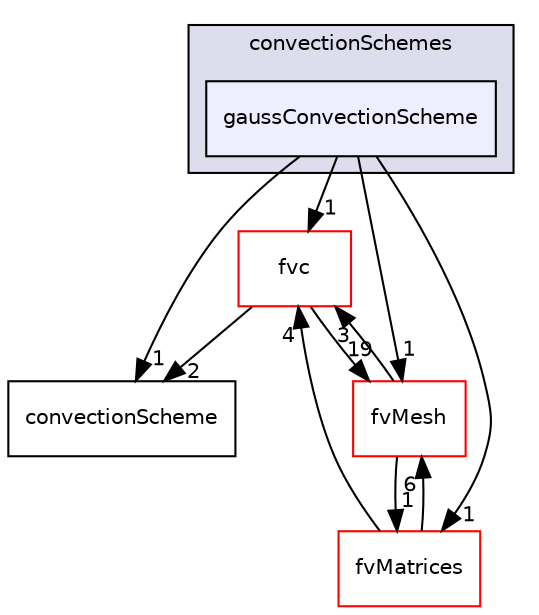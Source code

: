 digraph "src/finiteVolume/finiteVolume/convectionSchemes/gaussConvectionScheme" {
  bgcolor=transparent;
  compound=true
  node [ fontsize="10", fontname="Helvetica"];
  edge [ labelfontsize="10", labelfontname="Helvetica"];
  subgraph clusterdir_203b29e442aa07f4b4423b43d42a1b70 {
    graph [ bgcolor="#ddddee", pencolor="black", label="convectionSchemes" fontname="Helvetica", fontsize="10", URL="dir_203b29e442aa07f4b4423b43d42a1b70.html"]
  dir_65407dce79d7940d33cd07752ddee751 [shape=box, label="gaussConvectionScheme", style="filled", fillcolor="#eeeeff", pencolor="black", URL="dir_65407dce79d7940d33cd07752ddee751.html"];
  }
  dir_09c54429558d838699c2dd772c718995 [shape=box label="convectionScheme" URL="dir_09c54429558d838699c2dd772c718995.html"];
  dir_f4030f3362933683136e1dae328f10c0 [shape=box label="fvc" color="red" URL="dir_f4030f3362933683136e1dae328f10c0.html"];
  dir_c382fa095c9c33d8673c0dd60aaef275 [shape=box label="fvMesh" color="red" URL="dir_c382fa095c9c33d8673c0dd60aaef275.html"];
  dir_5d57e3901430bcc99a7ddac11a899224 [shape=box label="fvMatrices" color="red" URL="dir_5d57e3901430bcc99a7ddac11a899224.html"];
  dir_f4030f3362933683136e1dae328f10c0->dir_09c54429558d838699c2dd772c718995 [headlabel="2", labeldistance=1.5 headhref="dir_001055_001033.html"];
  dir_f4030f3362933683136e1dae328f10c0->dir_c382fa095c9c33d8673c0dd60aaef275 [headlabel="19", labeldistance=1.5 headhref="dir_001055_001106.html"];
  dir_c382fa095c9c33d8673c0dd60aaef275->dir_f4030f3362933683136e1dae328f10c0 [headlabel="3", labeldistance=1.5 headhref="dir_001106_001055.html"];
  dir_c382fa095c9c33d8673c0dd60aaef275->dir_5d57e3901430bcc99a7ddac11a899224 [headlabel="1", labeldistance=1.5 headhref="dir_001106_001094.html"];
  dir_65407dce79d7940d33cd07752ddee751->dir_09c54429558d838699c2dd772c718995 [headlabel="1", labeldistance=1.5 headhref="dir_001034_001033.html"];
  dir_65407dce79d7940d33cd07752ddee751->dir_f4030f3362933683136e1dae328f10c0 [headlabel="1", labeldistance=1.5 headhref="dir_001034_001055.html"];
  dir_65407dce79d7940d33cd07752ddee751->dir_c382fa095c9c33d8673c0dd60aaef275 [headlabel="1", labeldistance=1.5 headhref="dir_001034_001106.html"];
  dir_65407dce79d7940d33cd07752ddee751->dir_5d57e3901430bcc99a7ddac11a899224 [headlabel="1", labeldistance=1.5 headhref="dir_001034_001094.html"];
  dir_5d57e3901430bcc99a7ddac11a899224->dir_f4030f3362933683136e1dae328f10c0 [headlabel="4", labeldistance=1.5 headhref="dir_001094_001055.html"];
  dir_5d57e3901430bcc99a7ddac11a899224->dir_c382fa095c9c33d8673c0dd60aaef275 [headlabel="6", labeldistance=1.5 headhref="dir_001094_001106.html"];
}
